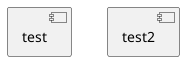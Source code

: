 @startuml Demo

skinparam linetype ortho
skinparam monochrome false
skinparam componentStyle uml2
skinparam backgroundColor transparent
skinparam NoteBackgroundColor #eee
skinparam activity {
    'FontName Ubuntu
    FontName Roboto
}

component test
component test2

@enduml

